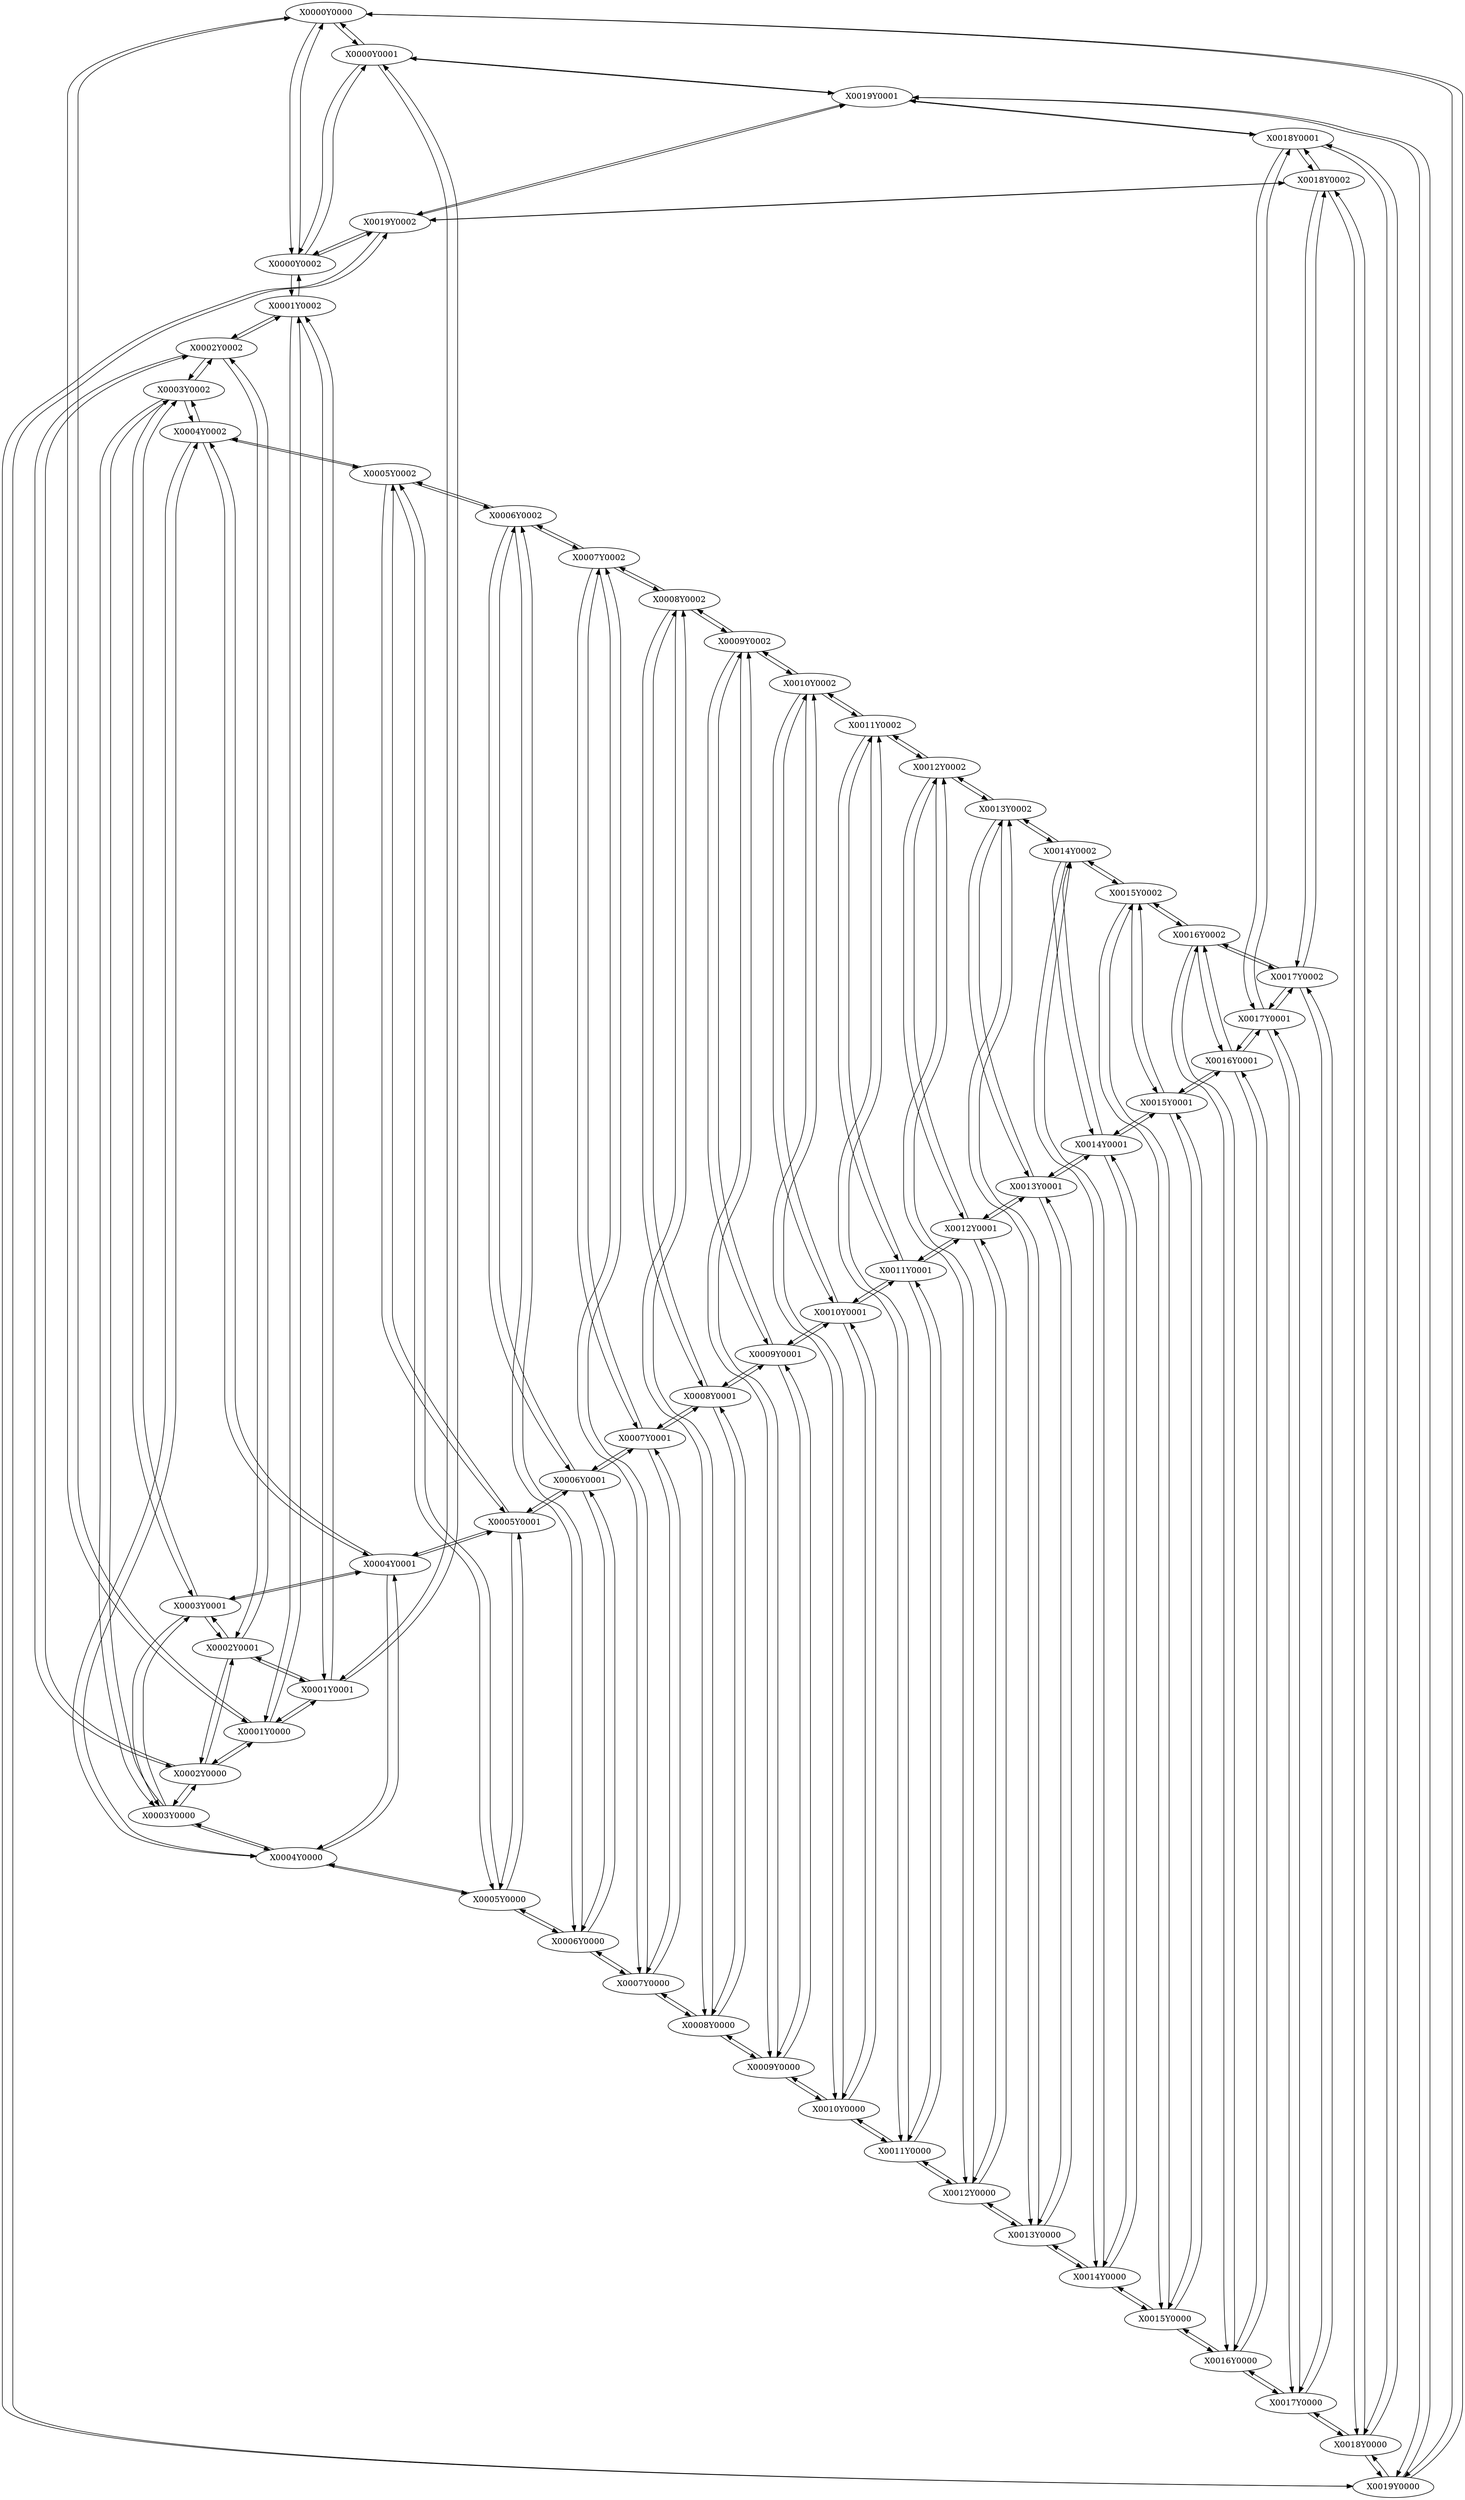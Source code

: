 digraph dsgraph {
	graph [bb="0,0,2384,4284"];
	node [label="\N"];
	X0000Y0000	[height=0.5,
		pos="2200,4266",
		width=1.6965];
	X0000Y0001	[height=0.5,
		pos="2074,4194",
		width=1.6965];
	X0000Y0000 -> X0000Y0001	[pos="e,2097.2,4211.1 2168,4250.3 2149.3,4240.7 2126,4227.8 2107.2,4216.9"];
	X0000Y0002	[height=0.5,
		pos="2015,3978",
		width=1.6965];
	X0000Y0000 -> X0000Y0002	[pos="e,2070.2,3986.2 2200.7,4247.7 2207.6,4204.2 2230.6,4089.1 2170,4032 2145.7,4009.1 2111.3,3996 2081.1,3988.7"];
	X0001Y0000	[height=0.5,
		pos="219,1314",
		width=1.6965];
	X0000Y0000 -> X0001Y0000	[pos="e,173.82,1326.5 2138.7,4264.3 1783,4260.1 0,4233 0,4123 0,4123 0,4123 0,1529 0,1445.2 35.745,1424.1 98,1368 116.41,1351.4 140.92,\
1339 163.14,1330.4"];
	X0019Y0000	[height=0.5,
		pos="2270,18",
		width=1.6965];
	X0000Y0000 -> X0019Y0000	[pos="e,2287.3,35.315 2237,4251.2 2286.1,4231.7 2366,4190.7 2366,4123 2366,4123 2366,4123 2366,161 2366,111.54 2324.3,68.03 2295.7,42.61"];
	X0000Y0001 -> X0000Y0000	[pos="e,2176.9,4248.9 2105.8,4209.6 2124.6,4219.3 2148.2,4232.3 2167.2,4243.3"];
	X0000Y0001 -> X0000Y0002	[pos="e,2012.9,3996.4 2063.2,4176 2053.4,4152 2040.6,4106.7 2030,4068 2024.5,4047.8 2018.3,4025 2014.8,4007.6"];
	X0001Y0001	[height=0.5,
		pos="177,1386",
		width=1.6965];
	X0000Y0001 -> X0001Y0001	[pos="e,156.47,1403.2 2013,4192 1675.9,4186 56,4151.5 56,4051 56,4051 56,4051 56,1601 56,1524.6 112.74,1448.5 148.7,1411"];
	X0019Y0001	[height=0.5,
		pos="2137,4122",
		width=1.6965];
	X0000Y0001 -> X0019Y0001	[pos="e,2116.5,4139.3 2083.4,4176.1 2090.2,4167.4 2099.6,4156.8 2108.7,4147.3"];
	X0000Y0002 -> X0000Y0000	[pos="e,2209.4,4247.7 2073.1,3983.9 2110.3,3989.8 2157.2,4002.9 2188,4032 2244.1,4084.9 2228.5,4187.4 2213.1,4236.9"];
	X0000Y0002 -> X0000Y0001	[pos="e,2075.1,4175.6 2026.3,3996.1 2033.3,4014 2041.1,4043 2048,4068 2057.1,4101.2 2067.8,4139.3 2073.1,4164.6"];
	X0001Y0002	[height=0.5,
		pos="285,3906",
		width=1.6965];
	X0000Y0002 -> X0001Y0002	[pos="e,345.4,3909.6 1954.6,3974.7 1690.8,3964.2 641.91,3921.8 356.81,3910"];
	X0019Y0002	[height=0.5,
		pos="2109,4050",
		width=1.6965];
	X0000Y0002 -> X0019Y0002	[pos="e,2092.6,4032.4 2041.5,3994.5 2054.8,4003.6 2070.6,4015.2 2083.6,4025.3"];
	X0001Y0000 -> X0000Y0000	[pos="e,2139,4264.3 183.12,1328.9 161.85,1337.6 135.5,1350.4 116,1368 53.745,1424.1 18,1445.2 18,1529 18,4123 18,4123 18,4123 18,4231.4 \
1749.5,4259.3 2127.7,4264.1"];
	X0001Y0000 -> X0001Y0001	[pos="e,192.79,1368.4 214.46,1332.4 210.48,1340.4 204.9,1350.1 199.2,1358.9"];
	X0001Y0000 -> X0001Y0002	[pos="e,280.04,3887.8 238.13,1331.3 245.58,1341.4 252.74,1354.9 256,1368 273.28,1437.7 242,1457.2 242,1529 242,3763 242,3763 242,3763 \
242,3805 262.26,3849.9 275.3,3877.7"];
	X0002Y0000	[height=0.5,
		pos="359,1242",
		width=1.6965];
	X0001Y0000 -> X0002Y0000	[pos="e,324.98,1257.2 244.68,1297.3 264.29,1286.9 291.64,1273.1 314.72,1262.1"];
	X0001Y0001 -> X0000Y0001	[pos="e,2012.9,4191.9 165.77,1404 138.65,1438.3 74,1519.4 74,1601 74,4051 74,4051 74,4051 74,4149.9 1642.9,4184.9 2001.6,4191.7"];
	X0001Y0001 -> X0001Y0000	[pos="e,203.18,1331.6 181.47,1367.7 185.44,1359.7 191.03,1350 196.75,1341.2"];
	X0001Y0001 -> X0001Y0002	[pos="e,261.93,3888.9 182.71,1404 186,1430.7 186,1483.9 186,1529 186,3763 186,3763 186,3763 186,3805.2 193.29,3818.6 219,3852 228.2,3864 \
240.86,3874.3 252.7,3882.6"];
	X0002Y0001	[height=0.5,
		pos="331,1458",
		width=1.6965];
	X0001Y0001 -> X0002Y0001	[pos="e,302.9,1441.6 213.1,1400.9 237.01,1411.1 268.23,1425.2 292.59,1436.7"];
	X0001Y0002 -> X0000Y0002	[pos="e,1954.6,3974.4 345.17,3909.3 608.46,3919.8 1658.1,3962.2 1943.2,3974"];
	X0001Y0002 -> X0001Y0000	[pos="e,222.96,1332.3 268.71,3888.2 250.28,3862.4 224,3810.8 224,3763 224,3763 224,3763 224,1529 224,1457.2 255.28,1437.7 238,1368 235.83,\
1359.3 231.92,1350.4 228.05,1342.4"];
	X0001Y0002 -> X0001Y0001	[pos="e,171.29,1404 249.74,3891.1 232.77,3881.8 213.63,3868.4 201,3852 175.29,3818.6 168,3805.2 168,3763 168,3763 168,3763 168,1529 168,\
1489.5 168,1443.9 170.2,1415.2"];
	X0002Y0002	[height=0.5,
		pos="338,3834",
		width=1.6965];
	X0001Y0002 -> X0002Y0002	[pos="e,319.57,3851.6 292.19,3887.7 297.59,3879.4 304.99,3869.4 312.33,3860.3"];
	X0002Y0000 -> X0001Y0000	[pos="e,253.24,1298.7 333.19,1258.8 313.64,1269.2 286.46,1282.8 263.47,1293.8"];
	X0002Y0000 -> X0002Y0001	[pos="e,337.12,1439.8 360.63,1260.2 359.32,1297.1 348.25,1383.9 339.42,1428.9"];
	X0002Y0000 -> X0002Y0002	[pos="e,345.1,3816 369.14,1260.2 382.73,1294.2 403.5,1372.5 410,1440 411.53,1455.9 415.19,1460.9 410,1476 403.42,1495.2 391.41,1494 382,\
1512 362.74,1548.7 354,1559.5 354,1601 354,3691 354,3691 354,3691 354,3730.5 351.26,3776.2 347.01,3804.8"];
	X0003Y0000	[height=0.5,
		pos="492,1170",
		width=1.6965];
	X0002Y0000 -> X0003Y0000	[pos="e,459.08,1185.4 383.42,1225.1 401.73,1214.9 427.11,1201.4 448.78,1190.5"];
	X0002Y0001 -> X0001Y0001	[pos="e,205.14,1402.4 295.07,1443.2 271.16,1432.9 239.89,1418.8 215.48,1407.3"];
	X0002Y0001 -> X0002Y0000	[pos="e,352.86,1260.2 329.37,1439.8 330.67,1403.1 341.73,1316.3 350.56,1271.2"];
	X0002Y0001 -> X0002Y0002	[pos="e,333.67,3815.7 328.12,1476.4 319,1502.8 298,1554.5 298,1601 298,3691 298,3691 298,3691 298,3732.5 316.92,3777.2 329.09,3805.2"];
	X0003Y0001	[height=0.5,
		pos="443,1530",
		width=1.6965];
	X0002Y0001 -> X0003Y0001	[pos="e,422.56,1512.6 360.85,1474.1 377.02,1483.5 396.84,1495.7 413.02,1506.3"];
	X0002Y0002 -> X0001Y0002	[pos="e,303.4,3888.4 331.04,3852 325.63,3860.3 318.15,3870.4 310.72,3879.6"];
	X0002Y0002 -> X0002Y0000	[pos="e,359.01,1260.4 333.67,3816 332.42,3789.3 336,3736.2 336,3691 336,3691 336,3691 336,1601 336,1559.5 344.74,1548.7 364,1512 373.41,\
1494 385.42,1495.2 392,1476 397.19,1460.9 393.53,1455.9 392,1440 386.15,1379.2 368.74,1309.7 361.12,1271.6"];
	X0002Y0002 -> X0002Y0001	[pos="e,316.99,1475.6 322.32,3816.2 304.77,3790.2 280,3738.5 280,3691 280,3691 280,3691 280,1601 280,1559.3 296.87,1513.4 311.52,1485.4"];
	X0003Y0002	[height=0.5,
		pos="450,3762",
		width=1.6965];
	X0002Y0002 -> X0003Y0002	[pos="e,420.15,3778.1 358.44,3816.6 373.06,3806.8 393.04,3794.2 410.66,3783.7"];
	X0003Y0000 -> X0002Y0000	[pos="e,392.15,1226.5 467.46,1186.9 449.21,1197.2 423.99,1210.5 402.41,1221.4"];
	X0003Y0000 -> X0003Y0001	[pos="e,457.01,1512.4 496.33,1188 497.58,1214.7 494,1267.8 494,1313 494,1387 494,1387 494,1387 494,1428.7 477.13,1474.6 462.48,1502.6"];
	X0003Y0000 -> X0003Y0002	[pos="e,457.1,3744 507.68,1187.8 525.23,1213.8 550,1265.5 550,1313 550,1459 550,1459 550,1459 550,1500.5 541.26,1511.3 522,1548 512.59,\
1566 503.41,1566 494,1584 474.74,1620.7 466,1631.5 466,1673 466,3619 466,3619 466,3619 466,3658.5 463.26,3704.2 459.01,3732.8"];
	X0004Y0000	[height=0.5,
		pos="604,1098",
		width=1.6965];
	X0003Y0000 -> X0004Y0000	[pos="e,574.15,1114.1 512.44,1152.6 527.06,1142.8 547.04,1130.2 564.66,1119.7"];
	X0003Y0001 -> X0002Y0001	[pos="e,351.14,1475.2 413.32,1514 397.03,1504.5 377.01,1492.2 360.73,1481.6"];
	X0003Y0001 -> X0003Y0000	[pos="e,484.9,1188 445.88,1511.6 455,1485.2 476,1433.5 476,1387 476,1387 476,1387 476,1313 476,1273.5 478.74,1227.8 482.99,1199.2"];
	X0003Y0001 -> X0003Y0002	[pos="e,445.67,3743.7 440.12,1548.4 431,1574.8 410,1626.5 410,1673 410,3619 410,3619 410,3619 410,3660.5 428.92,3705.2 441.09,3733.2"];
	X0004Y0001	[height=0.5,
		pos="555,1602",
		width=1.6965];
	X0003Y0001 -> X0004Y0001	[pos="e,534.56,1584.6 472.85,1546.1 489.02,1555.5 508.84,1567.7 525.02,1578.3"];
	X0003Y0002 -> X0002Y0002	[pos="e,367.68,3818 429.86,3779.2 415.18,3789.1 395.01,3801.8 377.25,3812.4"];
	X0003Y0002 -> X0003Y0000	[pos="e,496.33,1188.3 445.67,3744 444.42,3717.3 448,3664.2 448,3619 448,3619 448,3619 448,1673 448,1631.5 456.74,1620.7 476,1584 485.41,\
1566 494.59,1566 504,1548 523.26,1511.3 532,1500.5 532,1459 532,1459 532,1459 532,1313 532,1271.5 513.08,1226.8 500.91,1198.8"];
	X0003Y0002 -> X0003Y0001	[pos="e,428.99,1547.6 434.32,3744.2 416.77,3718.2 392,3666.5 392,3619 392,3619 392,3619 392,1673 392,1631.3 408.87,1585.4 423.52,1557.4"];
	X0004Y0002	[height=0.5,
		pos="562,3690",
		width=1.6965];
	X0003Y0002 -> X0004Y0002	[pos="e,532.15,3706.1 470.44,3744.6 485.06,3734.8 505.04,3722.2 522.66,3711.7"];
	X0004Y0000 -> X0003Y0000	[pos="e,521.68,1154 583.86,1115.2 569.18,1125.1 549.01,1137.8 531.25,1148.4"];
	X0004Y0000 -> X0004Y0001	[pos="e,569.01,1584.4 608.33,1116 609.58,1142.7 606,1195.8 606,1241 606,1459 606,1459 606,1459 606,1500.7 589.13,1546.6 574.48,1574.6"];
	X0004Y0000 -> X0004Y0002	[pos="e,569.1,3672 619.68,1115.8 637.23,1141.8 662,1193.5 662,1241 662,1531 662,1531 662,1531 662,1572.5 653.26,1583.3 634,1620 624.59,\
1638 615.41,1638 606,1656 586.74,1692.7 578,1703.5 578,1745 578,3547 578,3547 578,3547 578,3586.5 575.26,3632.2 571.01,3660.8"];
	X0005Y0000	[height=0.5,
		pos="716,1026",
		width=1.6965];
	X0004Y0000 -> X0005Y0000	[pos="e,686.15,1042.1 624.44,1080.6 639.06,1070.8 659.04,1058.2 676.66,1047.7"];
	X0004Y0001 -> X0003Y0001	[pos="e,463.14,1547.2 525.32,1586 509.03,1576.5 489.01,1564.2 472.73,1553.6"];
	X0004Y0001 -> X0004Y0000	[pos="e,596.9,1116 557.88,1583.6 567,1557.2 588,1505.5 588,1459 588,1459 588,1459 588,1241 588,1201.5 590.74,1155.8 594.99,1127.2"];
	X0004Y0001 -> X0004Y0002	[pos="e,557.67,3671.7 552.12,1620.4 543,1646.8 522,1698.5 522,1745 522,3547 522,3547 522,3547 522,3588.5 540.92,3633.2 553.09,3661.2"];
	X0005Y0001	[height=0.5,
		pos="667,1674",
		width=1.6965];
	X0004Y0001 -> X0005Y0001	[pos="e,646.56,1656.6 584.85,1618.1 601.02,1627.5 620.84,1639.7 637.02,1650.3"];
	X0004Y0002 -> X0003Y0002	[pos="e,479.68,3746 541.86,3707.2 527.18,3717.1 507.01,3729.8 489.25,3740.4"];
	X0004Y0002 -> X0004Y0000	[pos="e,608.33,1116.3 557.67,3672 556.42,3645.3 560,3592.2 560,3547 560,3547 560,3547 560,1745 560,1703.5 568.74,1692.7 588,1656 597.41,\
1638 606.59,1638 616,1620 635.26,1583.3 644,1572.5 644,1531 644,1531 644,1531 644,1241 644,1199.5 625.08,1154.8 612.91,1126.8"];
	X0004Y0002 -> X0004Y0001	[pos="e,540.99,1619.6 546.32,3672.2 528.77,3646.2 504,3594.5 504,3547 504,3547 504,3547 504,1745 504,1703.3 520.87,1657.4 535.52,1629.4"];
	X0005Y0002	[height=0.5,
		pos="674,3618",
		width=1.6965];
	X0004Y0002 -> X0005Y0002	[pos="e,644.15,3634.1 582.44,3672.6 597.06,3662.8 617.04,3650.2 634.66,3639.7"];
	X0005Y0000 -> X0004Y0000	[pos="e,633.68,1082 695.86,1043.2 681.18,1053.1 661.01,1065.8 643.25,1076.4"];
	X0005Y0000 -> X0005Y0001	[pos="e,681.01,1656.4 720.33,1044 721.58,1070.7 718,1123.8 718,1169 718,1531 718,1531 718,1531 718,1572.7 701.13,1618.6 686.48,1646.6"];
	X0005Y0000 -> X0005Y0002	[pos="e,681.1,3600 731.68,1043.8 749.23,1069.8 774,1121.5 774,1169 774,1603 774,1603 774,1603 774,1644.5 765.26,1655.3 746,1692 736.59,\
1710 727.41,1710 718,1728 698.74,1764.7 690,1775.5 690,1817 690,3475 690,3475 690,3475 690,3514.5 687.26,3560.2 683.01,3588.8"];
	X0006Y0000	[height=0.5,
		pos="828,954",
		width=1.6965];
	X0005Y0000 -> X0006Y0000	[pos="e,798.15,970.11 736.44,1008.6 751.06,998.77 771.04,986.2 788.66,975.7"];
	X0005Y0001 -> X0004Y0001	[pos="e,575.14,1619.2 637.32,1658 621.03,1648.5 601.01,1636.2 584.73,1625.6"];
	X0005Y0001 -> X0005Y0000	[pos="e,708.9,1044 669.88,1655.6 679,1629.2 700,1577.5 700,1531 700,1531 700,1531 700,1169 700,1129.5 702.74,1083.8 706.99,1055.2"];
	X0005Y0001 -> X0005Y0002	[pos="e,669.67,3599.7 664.12,1692.4 655,1718.8 634,1770.5 634,1817 634,3475 634,3475 634,3475 634,3516.5 652.92,3561.2 665.09,3589.2"];
	X0006Y0001	[height=0.5,
		pos="779,1746",
		width=1.6965];
	X0005Y0001 -> X0006Y0001	[pos="e,758.56,1728.6 696.85,1690.1 713.02,1699.5 732.84,1711.7 749.02,1722.3"];
	X0005Y0002 -> X0004Y0002	[pos="e,591.68,3674 653.86,3635.2 639.18,3645.1 619.01,3657.8 601.25,3668.4"];
	X0005Y0002 -> X0005Y0000	[pos="e,720.33,1044.3 669.67,3600 668.42,3573.3 672,3520.2 672,3475 672,3475 672,3475 672,1817 672,1775.5 680.74,1764.7 700,1728 709.41,\
1710 718.59,1710 728,1692 747.26,1655.3 756,1644.5 756,1603 756,1603 756,1603 756,1169 756,1127.5 737.08,1082.8 724.91,1054.8"];
	X0005Y0002 -> X0005Y0001	[pos="e,652.99,1691.6 658.32,3600.2 640.77,3574.2 616,3522.5 616,3475 616,3475 616,3475 616,1817 616,1775.3 632.87,1729.4 647.52,1701.4"];
	X0006Y0002	[height=0.5,
		pos="786,3546",
		width=1.6965];
	X0005Y0002 -> X0006Y0002	[pos="e,756.15,3562.1 694.44,3600.6 709.06,3590.8 729.04,3578.2 746.66,3567.7"];
	X0006Y0000 -> X0005Y0000	[pos="e,745.68,1010 807.86,971.21 793.18,981.08 773.01,993.77 755.25,1004.4"];
	X0006Y0000 -> X0006Y0001	[pos="e,793.01,1728.4 832.33,972.04 833.58,998.68 830,1051.8 830,1097 830,1603 830,1603 830,1603 830,1644.7 813.13,1690.6 798.48,1718.6"];
	X0006Y0000 -> X0006Y0002	[pos="e,793.1,3528 843.68,971.84 861.23,997.79 886,1049.5 886,1097 886,1675 886,1675 886,1675 886,1716.5 877.26,1727.3 858,1764 848.59,\
1782 839.41,1782 830,1800 810.74,1836.7 802,1847.5 802,1889 802,3403 802,3403 802,3403 802,3442.5 799.26,3488.2 795.01,3516.8"];
	X0007Y0000	[height=0.5,
		pos="940,882",
		width=1.6965];
	X0006Y0000 -> X0007Y0000	[pos="e,910.15,898.11 848.44,936.59 863.06,926.77 883.04,914.2 900.66,903.7"];
	X0006Y0001 -> X0005Y0001	[pos="e,687.14,1691.2 749.32,1730 733.03,1720.5 713.01,1708.2 696.73,1697.6"];
	X0006Y0001 -> X0006Y0000	[pos="e,820.9,972.04 781.88,1727.6 791,1701.2 812,1649.5 812,1603 812,1603 812,1603 812,1097 812,1057.5 814.74,1011.8 818.99,983.2"];
	X0006Y0001 -> X0006Y0002	[pos="e,781.67,3527.7 776.12,1764.4 767,1790.8 746,1842.5 746,1889 746,3403 746,3403 746,3403 746,3444.5 764.92,3489.2 777.09,3517.2"];
	X0007Y0001	[height=0.5,
		pos="891,1818",
		width=1.6965];
	X0006Y0001 -> X0007Y0001	[pos="e,870.56,1800.6 808.85,1762.1 825.02,1771.5 844.84,1783.7 861.02,1794.3"];
	X0006Y0002 -> X0005Y0002	[pos="e,703.68,3602 765.86,3563.2 751.18,3573.1 731.01,3585.8 713.25,3596.4"];
	X0006Y0002 -> X0006Y0000	[pos="e,832.33,972.27 781.67,3528 780.42,3501.3 784,3448.2 784,3403 784,3403 784,3403 784,1889 784,1847.5 792.74,1836.7 812,1800 821.41,\
1782 830.59,1782 840,1764 859.26,1727.3 868,1716.5 868,1675 868,1675 868,1675 868,1097 868,1055.5 849.08,1010.8 836.91,982.81"];
	X0006Y0002 -> X0006Y0001	[pos="e,764.99,1763.6 770.32,3528.2 752.77,3502.2 728,3450.5 728,3403 728,3403 728,3403 728,1889 728,1847.3 744.87,1801.4 759.52,1773.4"];
	X0007Y0002	[height=0.5,
		pos="898,3474",
		width=1.6965];
	X0006Y0002 -> X0007Y0002	[pos="e,868.15,3490.1 806.44,3528.6 821.06,3518.8 841.04,3506.2 858.66,3495.7"];
	X0007Y0000 -> X0006Y0000	[pos="e,857.68,937.98 919.86,899.21 905.18,909.08 885.01,921.77 867.25,932.35"];
	X0007Y0000 -> X0007Y0001	[pos="e,905.01,1800.4 944.33,900.04 945.58,926.68 942,979.83 942,1025 942,1675 942,1675 942,1675 942,1716.7 925.13,1762.6 910.48,1790.6"];
	X0007Y0000 -> X0007Y0002	[pos="e,905.1,3456 955.68,899.84 973.23,925.79 998,977.54 998,1025 998,1747 998,1747 998,1747 998,1788.5 989.26,1799.3 970,1836 960.59,\
1854 951.41,1854 942,1872 922.74,1908.7 914,1919.5 914,1961 914,3331 914,3331 914,3331 914,3370.5 911.26,3416.2 907.01,3444.8"];
	X0008Y0000	[height=0.5,
		pos="1052,810",
		width=1.6965];
	X0007Y0000 -> X0008Y0000	[pos="e,1022.1,826.11 960.44,864.59 975.06,854.77 995.04,842.2 1012.7,831.7"];
	X0007Y0001 -> X0006Y0001	[pos="e,799.14,1763.2 861.32,1802 845.03,1792.5 825.01,1780.2 808.73,1769.6"];
	X0007Y0001 -> X0007Y0000	[pos="e,932.9,900.04 893.88,1799.6 903,1773.2 924,1721.5 924,1675 924,1675 924,1675 924,1025 924,985.48 926.74,939.84 930.99,911.2"];
	X0007Y0001 -> X0007Y0002	[pos="e,893.67,3455.7 888.12,1836.4 879,1862.8 858,1914.5 858,1961 858,3331 858,3331 858,3331 858,3372.5 876.92,3417.2 889.09,3445.2"];
	X0008Y0001	[height=0.5,
		pos="1003,1890",
		width=1.6965];
	X0007Y0001 -> X0008Y0001	[pos="e,982.56,1872.6 920.85,1834.1 937.02,1843.5 956.84,1855.7 973.02,1866.3"];
	X0007Y0002 -> X0006Y0002	[pos="e,815.68,3530 877.86,3491.2 863.18,3501.1 843.01,3513.8 825.25,3524.4"];
	X0007Y0002 -> X0007Y0000	[pos="e,944.33,900.27 893.67,3456 892.42,3429.3 896,3376.2 896,3331 896,3331 896,3331 896,1961 896,1919.5 904.74,1908.7 924,1872 933.41,\
1854 942.59,1854 952,1836 971.26,1799.3 980,1788.5 980,1747 980,1747 980,1747 980,1025 980,983.51 961.08,938.75 948.91,910.81"];
	X0007Y0002 -> X0007Y0001	[pos="e,876.99,1835.6 882.32,3456.2 864.77,3430.2 840,3378.5 840,3331 840,3331 840,3331 840,1961 840,1919.3 856.87,1873.4 871.52,1845.4"];
	X0008Y0002	[height=0.5,
		pos="1010,3402",
		width=1.6965];
	X0007Y0002 -> X0008Y0002	[pos="e,980.15,3418.1 918.44,3456.6 933.06,3446.8 953.04,3434.2 970.66,3423.7"];
	X0008Y0000 -> X0007Y0000	[pos="e,969.68,865.98 1031.9,827.21 1017.2,837.08 997.01,849.77 979.25,860.35"];
	X0008Y0000 -> X0008Y0001	[pos="e,1017,1872.4 1056.3,828.04 1057.6,854.68 1054,907.83 1054,953 1054,1747 1054,1747 1054,1747 1054,1788.7 1037.1,1834.6 1022.5,1862.6"];
	X0008Y0000 -> X0008Y0002	[pos="e,1017.1,3384 1067.7,827.84 1085.2,853.79 1110,905.54 1110,953 1110,1819 1110,1819 1110,1819 1110,1860.5 1101.3,1871.3 1082,1908 \
1072.6,1926 1063.4,1926 1054,1944 1034.7,1980.7 1026,1991.5 1026,2033 1026,3259 1026,3259 1026,3259 1026,3298.5 1023.3,3344.2 1019,\
3372.8"];
	X0009Y0000	[height=0.5,
		pos="1164,738",
		width=1.6965];
	X0008Y0000 -> X0009Y0000	[pos="e,1134.1,754.11 1072.4,792.59 1087.1,782.77 1107,770.2 1124.7,759.7"];
	X0008Y0001 -> X0007Y0001	[pos="e,911.14,1835.2 973.32,1874 957.03,1864.5 937.01,1852.2 920.73,1841.6"];
	X0008Y0001 -> X0008Y0000	[pos="e,1044.9,828.04 1005.9,1871.6 1015,1845.2 1036,1793.5 1036,1747 1036,1747 1036,1747 1036,953 1036,913.48 1038.7,867.84 1043,839.2"];
	X0008Y0001 -> X0008Y0002	[pos="e,1005.7,3383.7 1000.1,1908.4 991,1934.8 970,1986.5 970,2033 970,3259 970,3259 970,3259 970,3300.5 988.92,3345.2 1001.1,3373.2"];
	X0009Y0001	[height=0.5,
		pos="1115,1962",
		width=1.6965];
	X0008Y0001 -> X0009Y0001	[pos="e,1094.6,1944.6 1032.9,1906.1 1049,1915.5 1068.8,1927.7 1085,1938.3"];
	X0008Y0002 -> X0007Y0002	[pos="e,927.68,3458 989.86,3419.2 975.18,3429.1 955.01,3441.8 937.25,3452.4"];
	X0008Y0002 -> X0008Y0000	[pos="e,1056.3,828.27 1005.7,3384 1004.4,3357.3 1008,3304.2 1008,3259 1008,3259 1008,3259 1008,2033 1008,1991.5 1016.7,1980.7 1036,1944 \
1045.4,1926 1054.6,1926 1064,1908 1083.3,1871.3 1092,1860.5 1092,1819 1092,1819 1092,1819 1092,953 1092,911.51 1073.1,866.75 1060.9,\
838.81"];
	X0008Y0002 -> X0008Y0001	[pos="e,988.99,1907.6 994.32,3384.2 976.77,3358.2 952,3306.5 952,3259 952,3259 952,3259 952,2033 952,1991.3 968.87,1945.4 983.52,1917.4"];
	X0009Y0002	[height=0.5,
		pos="1122,3330",
		width=1.6965];
	X0008Y0002 -> X0009Y0002	[pos="e,1092.1,3346.1 1030.4,3384.6 1045.1,3374.8 1065,3362.2 1082.7,3351.7"];
	X0009Y0000 -> X0008Y0000	[pos="e,1081.7,793.98 1143.9,755.21 1129.2,765.08 1109,777.77 1091.3,788.35"];
	X0009Y0000 -> X0009Y0001	[pos="e,1129,1944.4 1168.3,756.04 1169.6,782.68 1166,835.83 1166,881 1166,1819 1166,1819 1166,1819 1166,1860.7 1149.1,1906.6 1134.5,1934.6"];
	X0009Y0000 -> X0009Y0002	[pos="e,1129.1,3312 1179.7,755.84 1197.2,781.79 1222,833.54 1222,881 1222,1891 1222,1891 1222,1891 1222,1932.5 1213.3,1943.3 1194,1980 \
1184.6,1998 1175.4,1998 1166,2016 1146.7,2052.7 1138,2063.5 1138,2105 1138,3187 1138,3187 1138,3187 1138,3226.5 1135.3,3272.2 1131,\
3300.8"];
	X0010Y0000	[height=0.5,
		pos="1276,666",
		width=1.6965];
	X0009Y0000 -> X0010Y0000	[pos="e,1246.1,682.11 1184.4,720.59 1199.1,710.77 1219,698.2 1236.7,687.7"];
	X0009Y0001 -> X0008Y0001	[pos="e,1023.1,1907.2 1085.3,1946 1069,1936.5 1049,1924.2 1032.7,1913.6"];
	X0009Y0001 -> X0009Y0000	[pos="e,1156.9,756.04 1117.9,1943.6 1127,1917.2 1148,1865.5 1148,1819 1148,1819 1148,1819 1148,881 1148,841.48 1150.7,795.84 1155,767.2"];
	X0009Y0001 -> X0009Y0002	[pos="e,1117.7,3311.7 1112.1,1980.4 1103,2006.8 1082,2058.5 1082,2105 1082,3187 1082,3187 1082,3187 1082,3228.5 1100.9,3273.2 1113.1,3301.2"];
	X0010Y0001	[height=0.5,
		pos="1227,2034",
		width=1.6965];
	X0009Y0001 -> X0010Y0001	[pos="e,1206.6,2016.6 1144.9,1978.1 1161,1987.5 1180.8,1999.7 1197,2010.3"];
	X0009Y0002 -> X0008Y0002	[pos="e,1039.7,3386 1101.9,3347.2 1087.2,3357.1 1067,3369.8 1049.3,3380.4"];
	X0009Y0002 -> X0009Y0000	[pos="e,1168.3,756.27 1117.7,3312 1116.4,3285.3 1120,3232.2 1120,3187 1120,3187 1120,3187 1120,2105 1120,2063.5 1128.7,2052.7 1148,2016 \
1157.4,1998 1166.6,1998 1176,1980 1195.3,1943.3 1204,1932.5 1204,1891 1204,1891 1204,1891 1204,881 1204,839.51 1185.1,794.75 1172.9,\
766.81"];
	X0009Y0002 -> X0009Y0001	[pos="e,1101,1979.6 1106.3,3312.2 1088.8,3286.2 1064,3234.5 1064,3187 1064,3187 1064,3187 1064,2105 1064,2063.3 1080.9,2017.4 1095.5,1989.4"];
	X0010Y0002	[height=0.5,
		pos="1234,3258",
		width=1.6965];
	X0009Y0002 -> X0010Y0002	[pos="e,1204.1,3274.1 1142.4,3312.6 1157.1,3302.8 1177,3290.2 1194.7,3279.7"];
	X0010Y0000 -> X0009Y0000	[pos="e,1193.7,721.98 1255.9,683.21 1241.2,693.08 1221,705.77 1203.3,716.35"];
	X0010Y0000 -> X0010Y0001	[pos="e,1241,2016.4 1280.3,684.04 1281.6,710.68 1278,763.83 1278,809 1278,1891 1278,1891 1278,1891 1278,1932.7 1261.1,1978.6 1246.5,2006.6"];
	X0010Y0000 -> X0010Y0002	[pos="e,1241.1,3240 1291.7,683.84 1309.2,709.79 1334,761.54 1334,809 1334,1963 1334,1963 1334,1963 1334,2004.5 1325.3,2015.3 1306,2052 \
1296.6,2070 1287.4,2070 1278,2088 1258.7,2124.7 1250,2135.5 1250,2177 1250,3115 1250,3115 1250,3115 1250,3154.5 1247.3,3200.2 1243,\
3228.8"];
	X0011Y0000	[height=0.5,
		pos="1388,594",
		width=1.6965];
	X0010Y0000 -> X0011Y0000	[pos="e,1358.1,610.11 1296.4,648.59 1311.1,638.77 1331,626.2 1348.7,615.7"];
	X0010Y0001 -> X0009Y0001	[pos="e,1135.1,1979.2 1197.3,2018 1181,2008.5 1161,1996.2 1144.7,1985.6"];
	X0010Y0001 -> X0010Y0000	[pos="e,1268.9,684.04 1229.9,2015.6 1239,1989.2 1260,1937.5 1260,1891 1260,1891 1260,1891 1260,809 1260,769.48 1262.7,723.84 1267,695.2"];
	X0010Y0001 -> X0010Y0002	[pos="e,1229.7,3239.7 1224.1,2052.4 1215,2078.8 1194,2130.5 1194,2177 1194,3115 1194,3115 1194,3115 1194,3156.5 1212.9,3201.2 1225.1,3229.2"];
	X0011Y0001	[height=0.5,
		pos="1339,2106",
		width=1.6965];
	X0010Y0001 -> X0011Y0001	[pos="e,1318.6,2088.6 1256.9,2050.1 1273,2059.5 1292.8,2071.7 1309,2082.3"];
	X0010Y0002 -> X0009Y0002	[pos="e,1151.7,3314 1213.9,3275.2 1199.2,3285.1 1179,3297.8 1161.3,3308.4"];
	X0010Y0002 -> X0010Y0000	[pos="e,1280.3,684.27 1229.7,3240 1228.4,3213.3 1232,3160.2 1232,3115 1232,3115 1232,3115 1232,2177 1232,2135.5 1240.7,2124.7 1260,2088 \
1269.4,2070 1278.6,2070 1288,2052 1307.3,2015.3 1316,2004.5 1316,1963 1316,1963 1316,1963 1316,809 1316,767.51 1297.1,722.75 1284.9,\
694.81"];
	X0010Y0002 -> X0010Y0001	[pos="e,1213,2051.6 1218.3,3240.2 1200.8,3214.2 1176,3162.5 1176,3115 1176,3115 1176,3115 1176,2177 1176,2135.3 1192.9,2089.4 1207.5,2061.4"];
	X0011Y0002	[height=0.5,
		pos="1346,3186",
		width=1.6965];
	X0010Y0002 -> X0011Y0002	[pos="e,1316.1,3202.1 1254.4,3240.6 1269.1,3230.8 1289,3218.2 1306.7,3207.7"];
	X0011Y0000 -> X0010Y0000	[pos="e,1305.7,649.98 1367.9,611.21 1353.2,621.08 1333,633.77 1315.3,644.35"];
	X0011Y0000 -> X0011Y0001	[pos="e,1353,2088.4 1392.3,612.04 1393.6,638.68 1390,691.83 1390,737 1390,1963 1390,1963 1390,1963 1390,2004.7 1373.1,2050.6 1358.5,2078.6"];
	X0011Y0000 -> X0011Y0002	[pos="e,1353.1,3168 1403.7,611.84 1421.2,637.79 1446,689.54 1446,737 1446,2035 1446,2035 1446,2035 1446,2076.5 1437.3,2087.3 1418,2124 \
1408.6,2142 1399.4,2142 1390,2160 1370.7,2196.7 1362,2207.5 1362,2249 1362,3043 1362,3043 1362,3043 1362,3082.5 1359.3,3128.2 1355,\
3156.8"];
	X0012Y0000	[height=0.5,
		pos="1500,522",
		width=1.6965];
	X0011Y0000 -> X0012Y0000	[pos="e,1470.1,538.11 1408.4,576.59 1423.1,566.77 1443,554.2 1460.7,543.7"];
	X0011Y0001 -> X0010Y0001	[pos="e,1247.1,2051.2 1309.3,2090 1293,2080.5 1273,2068.2 1256.7,2057.6"];
	X0011Y0001 -> X0011Y0000	[pos="e,1380.9,612.04 1341.9,2087.6 1351,2061.2 1372,2009.5 1372,1963 1372,1963 1372,1963 1372,737 1372,697.48 1374.7,651.84 1379,623.2"];
	X0011Y0001 -> X0011Y0002	[pos="e,1341.7,3167.7 1336.1,2124.4 1327,2150.8 1306,2202.5 1306,2249 1306,3043 1306,3043 1306,3043 1306,3084.5 1324.9,3129.2 1337.1,3157.2"];
	X0012Y0001	[height=0.5,
		pos="1451,2178",
		width=1.6965];
	X0011Y0001 -> X0012Y0001	[pos="e,1430.6,2160.6 1368.9,2122.1 1385,2131.5 1404.8,2143.7 1421,2154.3"];
	X0011Y0002 -> X0010Y0002	[pos="e,1263.7,3242 1325.9,3203.2 1311.2,3213.1 1291,3225.8 1273.3,3236.4"];
	X0011Y0002 -> X0011Y0000	[pos="e,1392.3,612.27 1341.7,3168 1340.4,3141.3 1344,3088.2 1344,3043 1344,3043 1344,3043 1344,2249 1344,2207.5 1352.7,2196.7 1372,2160 \
1381.4,2142 1390.6,2142 1400,2124 1419.3,2087.3 1428,2076.5 1428,2035 1428,2035 1428,2035 1428,737 1428,695.51 1409.1,650.75 1396.9,\
622.81"];
	X0011Y0002 -> X0011Y0001	[pos="e,1325,2123.6 1330.3,3168.2 1312.8,3142.2 1288,3090.5 1288,3043 1288,3043 1288,3043 1288,2249 1288,2207.3 1304.9,2161.4 1319.5,2133.4"];
	X0012Y0002	[height=0.5,
		pos="1458,3114",
		width=1.6965];
	X0011Y0002 -> X0012Y0002	[pos="e,1428.1,3130.1 1366.4,3168.6 1381.1,3158.8 1401,3146.2 1418.7,3135.7"];
	X0012Y0000 -> X0011Y0000	[pos="e,1417.7,577.98 1479.9,539.21 1465.2,549.08 1445,561.77 1427.3,572.35"];
	X0012Y0000 -> X0012Y0001	[pos="e,1465,2160.4 1504.3,540.04 1505.6,566.68 1502,619.83 1502,665 1502,2035 1502,2035 1502,2035 1502,2076.7 1485.1,2122.6 1470.5,2150.6"];
	X0012Y0000 -> X0012Y0002	[pos="e,1465.1,3096 1515.7,539.84 1533.2,565.79 1558,617.54 1558,665 1558,2107 1558,2107 1558,2107 1558,2148.5 1549.3,2159.3 1530,2196 \
1520.6,2214 1511.4,2214 1502,2232 1482.7,2268.7 1474,2279.5 1474,2321 1474,2971 1474,2971 1474,2971 1474,3010.5 1471.3,3056.2 1467,\
3084.8"];
	X0013Y0000	[height=0.5,
		pos="1612,450",
		width=1.6965];
	X0012Y0000 -> X0013Y0000	[pos="e,1582.1,466.11 1520.4,504.59 1535.1,494.77 1555,482.2 1572.7,471.7"];
	X0012Y0001 -> X0011Y0001	[pos="e,1359.1,2123.2 1421.3,2162 1405,2152.5 1385,2140.2 1368.7,2129.6"];
	X0012Y0001 -> X0012Y0000	[pos="e,1492.9,540.04 1453.9,2159.6 1463,2133.2 1484,2081.5 1484,2035 1484,2035 1484,2035 1484,665 1484,625.48 1486.7,579.84 1491,551.2"];
	X0012Y0001 -> X0012Y0002	[pos="e,1453.7,3095.7 1448.1,2196.4 1439,2222.8 1418,2274.5 1418,2321 1418,2971 1418,2971 1418,2971 1418,3012.5 1436.9,3057.2 1449.1,3085.2"];
	X0013Y0001	[height=0.5,
		pos="1563,2250",
		width=1.6965];
	X0012Y0001 -> X0013Y0001	[pos="e,1542.6,2232.6 1480.9,2194.1 1497,2203.5 1516.8,2215.7 1533,2226.3"];
	X0012Y0002 -> X0011Y0002	[pos="e,1375.7,3170 1437.9,3131.2 1423.2,3141.1 1403,3153.8 1385.3,3164.4"];
	X0012Y0002 -> X0012Y0000	[pos="e,1504.3,540.27 1453.7,3096 1452.4,3069.3 1456,3016.2 1456,2971 1456,2971 1456,2971 1456,2321 1456,2279.5 1464.7,2268.7 1484,2232 \
1493.4,2214 1502.6,2214 1512,2196 1531.3,2159.3 1540,2148.5 1540,2107 1540,2107 1540,2107 1540,665 1540,623.51 1521.1,578.75 1508.9,\
550.81"];
	X0012Y0002 -> X0012Y0001	[pos="e,1437,2195.6 1442.3,3096.2 1424.8,3070.2 1400,3018.5 1400,2971 1400,2971 1400,2971 1400,2321 1400,2279.3 1416.9,2233.4 1431.5,2205.4"];
	X0013Y0002	[height=0.5,
		pos="1570,3042",
		width=1.6965];
	X0012Y0002 -> X0013Y0002	[pos="e,1540.1,3058.1 1478.4,3096.6 1493.1,3086.8 1513,3074.2 1530.7,3063.7"];
	X0013Y0000 -> X0012Y0000	[pos="e,1529.7,505.98 1591.9,467.21 1577.2,477.08 1557,489.77 1539.3,500.35"];
	X0013Y0000 -> X0013Y0001	[pos="e,1577,2232.4 1616.3,468.04 1617.6,494.68 1614,547.83 1614,593 1614,2107 1614,2107 1614,2107 1614,2148.7 1597.1,2194.6 1582.5,2222.6"];
	X0013Y0000 -> X0013Y0002	[pos="e,1577.1,3024 1627.7,467.84 1645.2,493.79 1670,545.54 1670,593 1670,2179 1670,2179 1670,2179 1670,2220.5 1661.3,2231.3 1642,2268 \
1632.6,2286 1623.4,2286 1614,2304 1594.7,2340.7 1586,2351.5 1586,2393 1586,2899 1586,2899 1586,2899 1586,2938.5 1583.3,2984.2 1579,\
3012.8"];
	X0014Y0000	[height=0.5,
		pos="1724,378",
		width=1.6965];
	X0013Y0000 -> X0014Y0000	[pos="e,1694.1,394.11 1632.4,432.59 1647.1,422.77 1667,410.2 1684.7,399.7"];
	X0013Y0001 -> X0012Y0001	[pos="e,1471.1,2195.2 1533.3,2234 1517,2224.5 1497,2212.2 1480.7,2201.6"];
	X0013Y0001 -> X0013Y0000	[pos="e,1604.9,468.04 1565.9,2231.6 1575,2205.2 1596,2153.5 1596,2107 1596,2107 1596,2107 1596,593 1596,553.48 1598.7,507.84 1603,479.2"];
	X0013Y0001 -> X0013Y0002	[pos="e,1565.7,3023.7 1560.1,2268.4 1551,2294.8 1530,2346.5 1530,2393 1530,2899 1530,2899 1530,2899 1530,2940.5 1548.9,2985.2 1561.1,3013.2"];
	X0014Y0001	[height=0.5,
		pos="1675,2322",
		width=1.6965];
	X0013Y0001 -> X0014Y0001	[pos="e,1654.6,2304.6 1592.9,2266.1 1609,2275.5 1628.8,2287.7 1645,2298.3"];
	X0013Y0002 -> X0012Y0002	[pos="e,1487.7,3098 1549.9,3059.2 1535.2,3069.1 1515,3081.8 1497.3,3092.4"];
	X0013Y0002 -> X0013Y0000	[pos="e,1616.3,468.27 1565.7,3024 1564.4,2997.3 1568,2944.2 1568,2899 1568,2899 1568,2899 1568,2393 1568,2351.5 1576.7,2340.7 1596,2304 \
1605.4,2286 1614.6,2286 1624,2268 1643.3,2231.3 1652,2220.5 1652,2179 1652,2179 1652,2179 1652,593 1652,551.51 1633.1,506.75 1620.9,\
478.81"];
	X0013Y0002 -> X0013Y0001	[pos="e,1549,2267.6 1554.3,3024.2 1536.8,2998.2 1512,2946.5 1512,2899 1512,2899 1512,2899 1512,2393 1512,2351.3 1528.9,2305.4 1543.5,2277.4"];
	X0014Y0002	[height=0.5,
		pos="1682,2970",
		width=1.6965];
	X0013Y0002 -> X0014Y0002	[pos="e,1652.1,2986.1 1590.4,3024.6 1605.1,3014.8 1625,3002.2 1642.7,2991.7"];
	X0014Y0000 -> X0013Y0000	[pos="e,1641.7,433.98 1703.9,395.21 1689.2,405.08 1669,417.77 1651.3,428.35"];
	X0014Y0000 -> X0014Y0001	[pos="e,1689,2304.4 1728.3,396.04 1729.6,422.68 1726,475.83 1726,521 1726,2179 1726,2179 1726,2179 1726,2220.7 1709.1,2266.6 1694.5,2294.6"];
	X0014Y0000 -> X0014Y0002	[pos="e,1689.1,2952 1739.7,395.84 1757.2,421.79 1782,473.54 1782,521 1782,2251 1782,2251 1782,2251 1782,2292.5 1773.3,2303.3 1754,2340 \
1744.6,2358 1735.4,2358 1726,2376 1706.7,2412.7 1698,2423.5 1698,2465 1698,2827 1698,2827 1698,2827 1698,2866.5 1695.3,2912.2 1691,\
2940.8"];
	X0015Y0000	[height=0.5,
		pos="1836,306",
		width=1.6965];
	X0014Y0000 -> X0015Y0000	[pos="e,1806.1,322.11 1744.4,360.59 1759.1,350.77 1779,338.2 1796.7,327.7"];
	X0014Y0001 -> X0013Y0001	[pos="e,1583.1,2267.2 1645.3,2306 1629,2296.5 1609,2284.2 1592.7,2273.6"];
	X0014Y0001 -> X0014Y0000	[pos="e,1716.9,396.04 1677.9,2303.6 1687,2277.2 1708,2225.5 1708,2179 1708,2179 1708,2179 1708,521 1708,481.48 1710.7,435.84 1715,407.2"];
	X0014Y0001 -> X0014Y0002	[pos="e,1677.7,2951.7 1672.1,2340.4 1663,2366.8 1642,2418.5 1642,2465 1642,2827 1642,2827 1642,2827 1642,2868.5 1660.9,2913.2 1673.1,2941.2"];
	X0015Y0001	[height=0.5,
		pos="1787,2394",
		width=1.6965];
	X0014Y0001 -> X0015Y0001	[pos="e,1766.6,2376.6 1704.9,2338.1 1721,2347.5 1740.8,2359.7 1757,2370.3"];
	X0014Y0002 -> X0013Y0002	[pos="e,1599.7,3026 1661.9,2987.2 1647.2,2997.1 1627,3009.8 1609.3,3020.4"];
	X0014Y0002 -> X0014Y0000	[pos="e,1728.3,396.27 1677.7,2952 1676.4,2925.3 1680,2872.2 1680,2827 1680,2827 1680,2827 1680,2465 1680,2423.5 1688.7,2412.7 1708,2376 \
1717.4,2358 1726.6,2358 1736,2340 1755.3,2303.3 1764,2292.5 1764,2251 1764,2251 1764,2251 1764,521 1764,479.51 1745.1,434.75 1732.9,\
406.81"];
	X0014Y0002 -> X0014Y0001	[pos="e,1661,2339.6 1666.3,2952.2 1648.8,2926.2 1624,2874.5 1624,2827 1624,2827 1624,2827 1624,2465 1624,2423.3 1640.9,2377.4 1655.5,2349.4"];
	X0015Y0002	[height=0.5,
		pos="1794,2898",
		width=1.6965];
	X0014Y0002 -> X0015Y0002	[pos="e,1764.1,2914.1 1702.4,2952.6 1717.1,2942.8 1737,2930.2 1754.7,2919.7"];
	X0015Y0000 -> X0014Y0000	[pos="e,1753.7,361.98 1815.9,323.21 1801.2,333.08 1781,345.77 1763.3,356.35"];
	X0015Y0000 -> X0015Y0001	[pos="e,1801,2376.4 1840.3,324.04 1841.6,350.68 1838,403.83 1838,449 1838,2251 1838,2251 1838,2251 1838,2292.7 1821.1,2338.6 1806.5,2366.6"];
	X0015Y0000 -> X0015Y0002	[pos="e,1801.1,2880 1851.7,323.84 1869.2,349.79 1894,401.54 1894,449 1894,2323 1894,2323 1894,2323 1894,2364.5 1885.3,2375.3 1866,2412 \
1856.6,2430 1847.4,2430 1838,2448 1818.7,2484.7 1810,2495.5 1810,2537 1810,2755 1810,2755 1810,2755 1810,2794.5 1807.3,2840.2 1803,\
2868.8"];
	X0016Y0000	[height=0.5,
		pos="1948,234",
		width=1.6965];
	X0015Y0000 -> X0016Y0000	[pos="e,1918.1,250.11 1856.4,288.59 1871.1,278.77 1891,266.2 1908.7,255.7"];
	X0015Y0001 -> X0014Y0001	[pos="e,1695.1,2339.2 1757.3,2378 1741,2368.5 1721,2356.2 1704.7,2345.6"];
	X0015Y0001 -> X0015Y0000	[pos="e,1828.9,324.04 1789.9,2375.6 1799,2349.2 1820,2297.5 1820,2251 1820,2251 1820,2251 1820,449 1820,409.48 1822.7,363.84 1827,335.2"];
	X0015Y0001 -> X0015Y0002	[pos="e,1789.7,2879.7 1784.1,2412.4 1775,2438.8 1754,2490.5 1754,2537 1754,2755 1754,2755 1754,2755 1754,2796.5 1772.9,2841.2 1785.1,2869.2"];
	X0016Y0001	[height=0.5,
		pos="1899,2466",
		width=1.6965];
	X0015Y0001 -> X0016Y0001	[pos="e,1878.6,2448.6 1816.9,2410.1 1833,2419.5 1852.8,2431.7 1869,2442.3"];
	X0015Y0002 -> X0014Y0002	[pos="e,1711.7,2954 1773.9,2915.2 1759.2,2925.1 1739,2937.8 1721.3,2948.4"];
	X0015Y0002 -> X0015Y0000	[pos="e,1840.3,324.27 1789.7,2880 1788.4,2853.3 1792,2800.2 1792,2755 1792,2755 1792,2755 1792,2537 1792,2495.5 1800.7,2484.7 1820,2448 \
1829.4,2430 1838.6,2430 1848,2412 1867.3,2375.3 1876,2364.5 1876,2323 1876,2323 1876,2323 1876,449 1876,407.51 1857.1,362.75 1844.9,\
334.81"];
	X0015Y0002 -> X0015Y0001	[pos="e,1773,2411.6 1778.3,2880.2 1760.8,2854.2 1736,2802.5 1736,2755 1736,2755 1736,2755 1736,2537 1736,2495.3 1752.9,2449.4 1767.5,2421.4"];
	X0016Y0002	[height=0.5,
		pos="1906,2826",
		width=1.6965];
	X0015Y0002 -> X0016Y0002	[pos="e,1876.1,2842.1 1814.4,2880.6 1829.1,2870.8 1849,2858.2 1866.7,2847.7"];
	X0016Y0000 -> X0015Y0000	[pos="e,1865.7,289.98 1927.9,251.21 1913.2,261.08 1893,273.77 1875.3,284.35"];
	X0016Y0000 -> X0016Y0001	[pos="e,1913,2448.4 1952.3,252.04 1953.6,278.68 1950,331.83 1950,377 1950,2323 1950,2323 1950,2323 1950,2364.7 1933.1,2410.6 1918.5,2438.6"];
	X0016Y0000 -> X0016Y0002	[pos="e,1913.1,2808 1963.7,251.84 1981.2,277.79 2006,329.54 2006,377 2006,2395 2006,2395 2006,2395 2006,2436.5 1995.5,2446.4 1978,2484 \
1970,2501.2 1963.5,2503 1955,2520 1936.2,2557.8 1922,2566.8 1922,2609 1922,2683 1922,2683 1922,2683 1922,2722.5 1919.3,2768.2 1915,\
2796.8"];
	X0017Y0000	[height=0.5,
		pos="2060,162",
		width=1.6965];
	X0016Y0000 -> X0017Y0000	[pos="e,2030.1,178.11 1968.4,216.59 1983.1,206.77 2003,194.2 2020.7,183.7"];
	X0016Y0001 -> X0015Y0001	[pos="e,1807.1,2411.2 1869.3,2450 1853,2440.5 1833,2428.2 1816.7,2417.6"];
	X0016Y0001 -> X0016Y0000	[pos="e,1940.9,252.04 1901.9,2447.6 1911,2421.2 1932,2369.5 1932,2323 1932,2323 1932,2323 1932,377 1932,337.48 1934.7,291.84 1939,263.2"];
	X0016Y0001 -> X0016Y0002	[pos="e,1901.7,2807.7 1896.1,2484.4 1887,2510.8 1866,2562.5 1866,2609 1866,2683 1866,2683 1866,2683 1866,2724.5 1884.9,2769.2 1897.1,2797.2"];
	X0017Y0001	[height=0.5,
		pos="2067,2538",
		width=1.6965];
	X0016Y0001 -> X0017Y0001	[pos="e,2036.6,2522 1936.7,2480.5 1963.4,2490.9 1998.9,2505.7 2026.2,2517.5"];
	X0016Y0002 -> X0015Y0002	[pos="e,1823.7,2882 1885.9,2843.2 1871.2,2853.1 1851,2865.8 1833.3,2876.4"];
	X0016Y0002 -> X0016Y0000	[pos="e,1952.3,252.27 1901.7,2808 1900.4,2781.3 1904,2728.2 1904,2683 1904,2683 1904,2683 1904,2609 1904,2566.8 1918.2,2557.8 1937,2520 \
1945.5,2503 1952,2501.2 1960,2484 1977.5,2446.4 1988,2436.5 1988,2395 1988,2395 1988,2395 1988,377 1988,335.51 1969.1,290.75 1956.9,\
262.81"];
	X0016Y0002 -> X0016Y0001	[pos="e,1885,2483.6 1890.3,2808.2 1872.8,2782.2 1848,2730.5 1848,2683 1848,2683 1848,2683 1848,2609 1848,2567.3 1864.9,2521.4 1879.5,2493.4"];
	X0017Y0002	[height=0.5,
		pos="2018,2754",
		width=1.6965];
	X0016Y0002 -> X0017Y0002	[pos="e,1988.1,2770.1 1926.4,2808.6 1941.1,2798.8 1961,2786.2 1978.7,2775.7"];
	X0017Y0000 -> X0016Y0000	[pos="e,1977.7,217.98 2039.9,179.21 2025.2,189.08 2005,201.77 1987.3,212.35"];
	X0017Y0000 -> X0017Y0001	[pos="e,2081,2520.4 2075.7,179.84 2093.2,205.79 2118,257.54 2118,305 2118,2395 2118,2395 2118,2395 2118,2436.7 2101.1,2482.6 2086.5,2510.6"];
	X0017Y0000 -> X0017Y0002	[pos="e,2017.6,2735.5 2064.3,180.04 2065.6,206.68 2062,259.83 2062,305 2062,2395 2062,2395 2062,2395 2062,2455.9 2018.7,2460.5 2006,2520 \
1990.5,2592.4 2007.7,2679.9 2015.7,2724.2"];
	X0018Y0000	[height=0.5,
		pos="2193,90",
		width=1.6965];
	X0017Y0000 -> X0018Y0000	[pos="e,2160.1,105.39 2084.4,145.12 2102.7,134.85 2128.1,121.43 2149.8,110.52"];
	X0017Y0001 -> X0016Y0001	[pos="e,1929.4,2482 2029.1,2523.5 2002.5,2513 1967,2498.3 1939.8,2486.6"];
	X0017Y0001 -> X0017Y0000	[pos="e,2064.3,180.27 2069.9,2519.6 2079,2493.2 2100,2441.5 2100,2395 2100,2395 2100,2395 2100,305 2100,263.51 2081.1,218.75 2068.9,190.81"];
	X0017Y0001 -> X0017Y0002	[pos="e,2025.8,2735.8 2066.9,2556.2 2062,2593.1 2042.4,2679.9 2029.2,2724.9"];
	X0018Y0001	[height=0.5,
		pos="2221,2610",
		width=1.6965];
	X0017Y0001 -> X0018Y0001	[pos="e,2192.9,2593.6 2103.1,2552.9 2127,2563.1 2158.2,2577.2 2182.6,2588.7"];
	X0017Y0002 -> X0016Y0002	[pos="e,1935.7,2810 1997.9,2771.2 1983.2,2781.1 1963,2793.8 1945.3,2804.4"];
	X0017Y0002 -> X0017Y0000	[pos="e,2052.9,180.04 2008.3,2735.8 1993.4,2697 1971,2599.4 1988,2520 2000.7,2460.5 2044,2455.9 2044,2395 2044,2395 2044,2395 2044,305 \
2044,265.48 2046.7,219.84 2051,191.2"];
	X0017Y0002 -> X0017Y0001	[pos="e,2059.2,2556.2 2018,2735.8 2023,2699 2042.6,2611.9 2055.9,2567"];
	X0018Y0002	[height=0.5,
		pos="2123,2682",
		width=1.6965];
	X0017Y0002 -> X0018Y0002	[pos="e,2094.4,2698.3 2037,2736.4 2050.5,2726.7 2068.8,2714.5 2085.1,2704.1"];
	X0018Y0000 -> X0017Y0000	[pos="e,2093.2,146.5 2168.5,106.95 2150.2,117.17 2125,130.51 2103.4,141.38"];
	X0018Y0000 -> X0018Y0001	[pos="e,2226.7,2592 2204.2,107.84 2215.7,134.21 2230,187.02 2230,233 2230,2467 2230,2467 2230,2467 2230,2506.5 2230,2552.1 2227.8,2580.8"];
	X0018Y0000 -> X0018Y0002	[pos="e,2133.6,2664 2193.1,108.27 2188.2,134.79 2174,187.27 2174,233 2174,2467 2174,2467 2174,2467 2174,2535 2153.3,2613 2137.9,2653.4"];
	X0018Y0000 -> X0019Y0000	[pos="e,2246.5,35.068 2205.8,72.055 2214.6,63.179 2226.5,52.17 2237.8,42.485"];
	X0018Y0001 -> X0017Y0001	[pos="e,2095.1,2554.4 2185.1,2595.2 2161.2,2584.9 2129.9,2570.8 2105.5,2559.3"];
	X0018Y0001 -> X0018Y0000	[pos="e,2192.9,108.27 2215.3,2592 2212,2565.3 2212,2512.1 2212,2467 2212,2467 2212,2467 2212,233 2212,192.98 2201.2,147.8 2195.1,119.37"];
	X0018Y0001 -> X0018Y0002	[pos="e,2150.5,2665.5 2203.5,2627.7 2191.3,2637.1 2174.9,2649 2160,2659.1"];
	X0018Y0001 -> X0019Y0001	[pos="e,2161,4105.4 2223.8,2628.2 2226.2,2686.3 2217,2880.4 2217,3041 2217,3835 2217,3835 2217,3835 2217,3939.4 2228.3,3971.8 2188,4068 \
2183.6,4078.4 2176.6,4088.5 2169,4097.1"];
	X0018Y0002 -> X0017Y0002	[pos="e,2046.5,2737.8 2104.2,2699.4 2090.8,2709.1 2072.3,2721.5 2055.9,2731.9"];
	X0018Y0002 -> X0018Y0000	[pos="e,2181.8,107.84 2123.8,2663.7 2131.3,2627.7 2156,2541.4 2156,2467 2156,2467 2156,2467 2156,233 2156,192.59 2167.1,146.9 2177.5,118.52"];
	X0018Y0002 -> X0018Y0001	[pos="e,2193.6,2626.5 2140.4,2664.4 2152.5,2655 2169.1,2643.1 2184,2632.9"];
	X0018Y0002 -> X0019Y0002	[pos="e,2116.9,4032 2128.1,2700 2130.5,2726.7 2129,2779.9 2129,2825 2129,3907 2129,3907 2129,3907 2129,3946.6 2124.7,3992.2 2119.3,4020.8"];
	X0019Y0000 -> X0000Y0000	[pos="e,2243.9,4253.2 2297.9,34.327 2331.8,57.764 2384,105.66 2384,161 2384,4123 2384,4123 2384,4123 2384,4188.7 2308.8,4229.3 2254.5,\
4249.4"];
	X0019Y0000 -> X0018Y0000	[pos="e,2216.2,73.116 2257.4,35.797 2248.4,44.826 2236.2,56.093 2224.8,65.932"];
	X0019Y0000 -> X0019Y0001	[pos="e,2182.4,4109.7 2285.7,35.838 2303.2,61.788 2328,113.54 2328,161 2328,3979 2328,3979 2328,3979 2328,4046.4 2249.5,4086.5 2193,4106.1"];
	X0019Y0000 -> X0019Y0002	[pos="e,2048,4047.9 2208.8,19.606 1849.7,23.498 32,48.499 32,161 32,1315 32,1315 32,1315 32,1449.4 130,1466.6 130,1601 130,3907 130,3907 \
130,3907 130,4004.8 1680.1,4040.6 2036.5,4047.6"];
	X0019Y0001 -> X0000Y0001	[pos="e,2094.4,4176.8 2127.5,4140.1 2120.7,4148.7 2111.4,4159.2 2102.5,4168.6"];
	X0019Y0001 -> X0018Y0001	[pos="e,2216.4,2628.2 2146.5,4104 2154.3,4094.3 2164.4,4081.4 2170,4068 2210.3,3971.8 2199,3939.4 2199,3835 2199,3835 2199,3835 2199,3041 \
2199,2889.5 2207.2,2708.2 2215,2639.3"];
	X0019Y0001 -> X0019Y0000	[pos="e,2274.3,36.268 2175.8,4107.8 2226.9,4088.8 2310,4048.3 2310,3979 2310,3979 2310,3979 2310,161 2310,119.51 2291.1,74.753 2278.9,\
46.808"];
	X0019Y0001 -> X0019Y0002	[pos="e,2110,4068.3 2124.3,4104.1 2120.5,4096.5 2116.6,4087.4 2113.5,4078.9"];
	X0019Y0002 -> X0000Y0002	[pos="e,2031.6,3995.7 2082.4,4033.5 2069.3,4024.5 2053.5,4012.9 2040.5,4002.8"];
	X0019Y0002 -> X0018Y0002	[pos="e,2116.7,2700 2105.5,4031.5 2105.4,4004.8 2111,3952 2111,3907 2111,3907 2111,3907 2111,2825 2111,2785.5 2112.2,2739.9 2115.3,2711.2"];
	X0019Y0002 -> X0019Y0000	[pos="e,2208.7,19.557 2047.8,4048 1712.3,4041.7 112,4006.3 112,3907 112,3907 112,3907 112,1601 112,1466.6 14,1449.4 14,1315 14,1315 14,\
1315 14,161 14,49.142 1811,23.786 2197.4,19.675"];
	X0019Y0002 -> X0019Y0001	[pos="e,2136,4103.7 2121.5,4067.6 2125.3,4075.2 2129.3,4084.3 2132.4,4092.9"];
}
